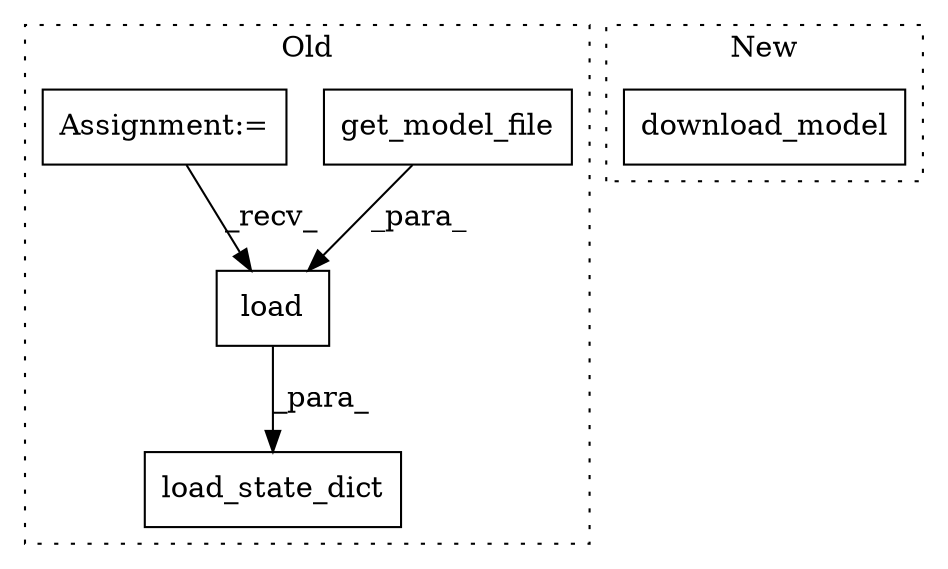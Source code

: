 digraph G {
subgraph cluster0 {
1 [label="load_state_dict" a="32" s="6582,6641" l="16,1" shape="box"];
3 [label="load" a="32" s="6604,6640" l="5,1" shape="box"];
4 [label="get_model_file" a="32" s="6609,6639" l="15,1" shape="box"];
5 [label="Assignment:=" a="7" s="5434" l="5" shape="box"];
label = "Old";
style="dotted";
}
subgraph cluster1 {
2 [label="download_model" a="32" s="6552,6586" l="15,1" shape="box"];
label = "New";
style="dotted";
}
3 -> 1 [label="_para_"];
4 -> 3 [label="_para_"];
5 -> 3 [label="_recv_"];
}